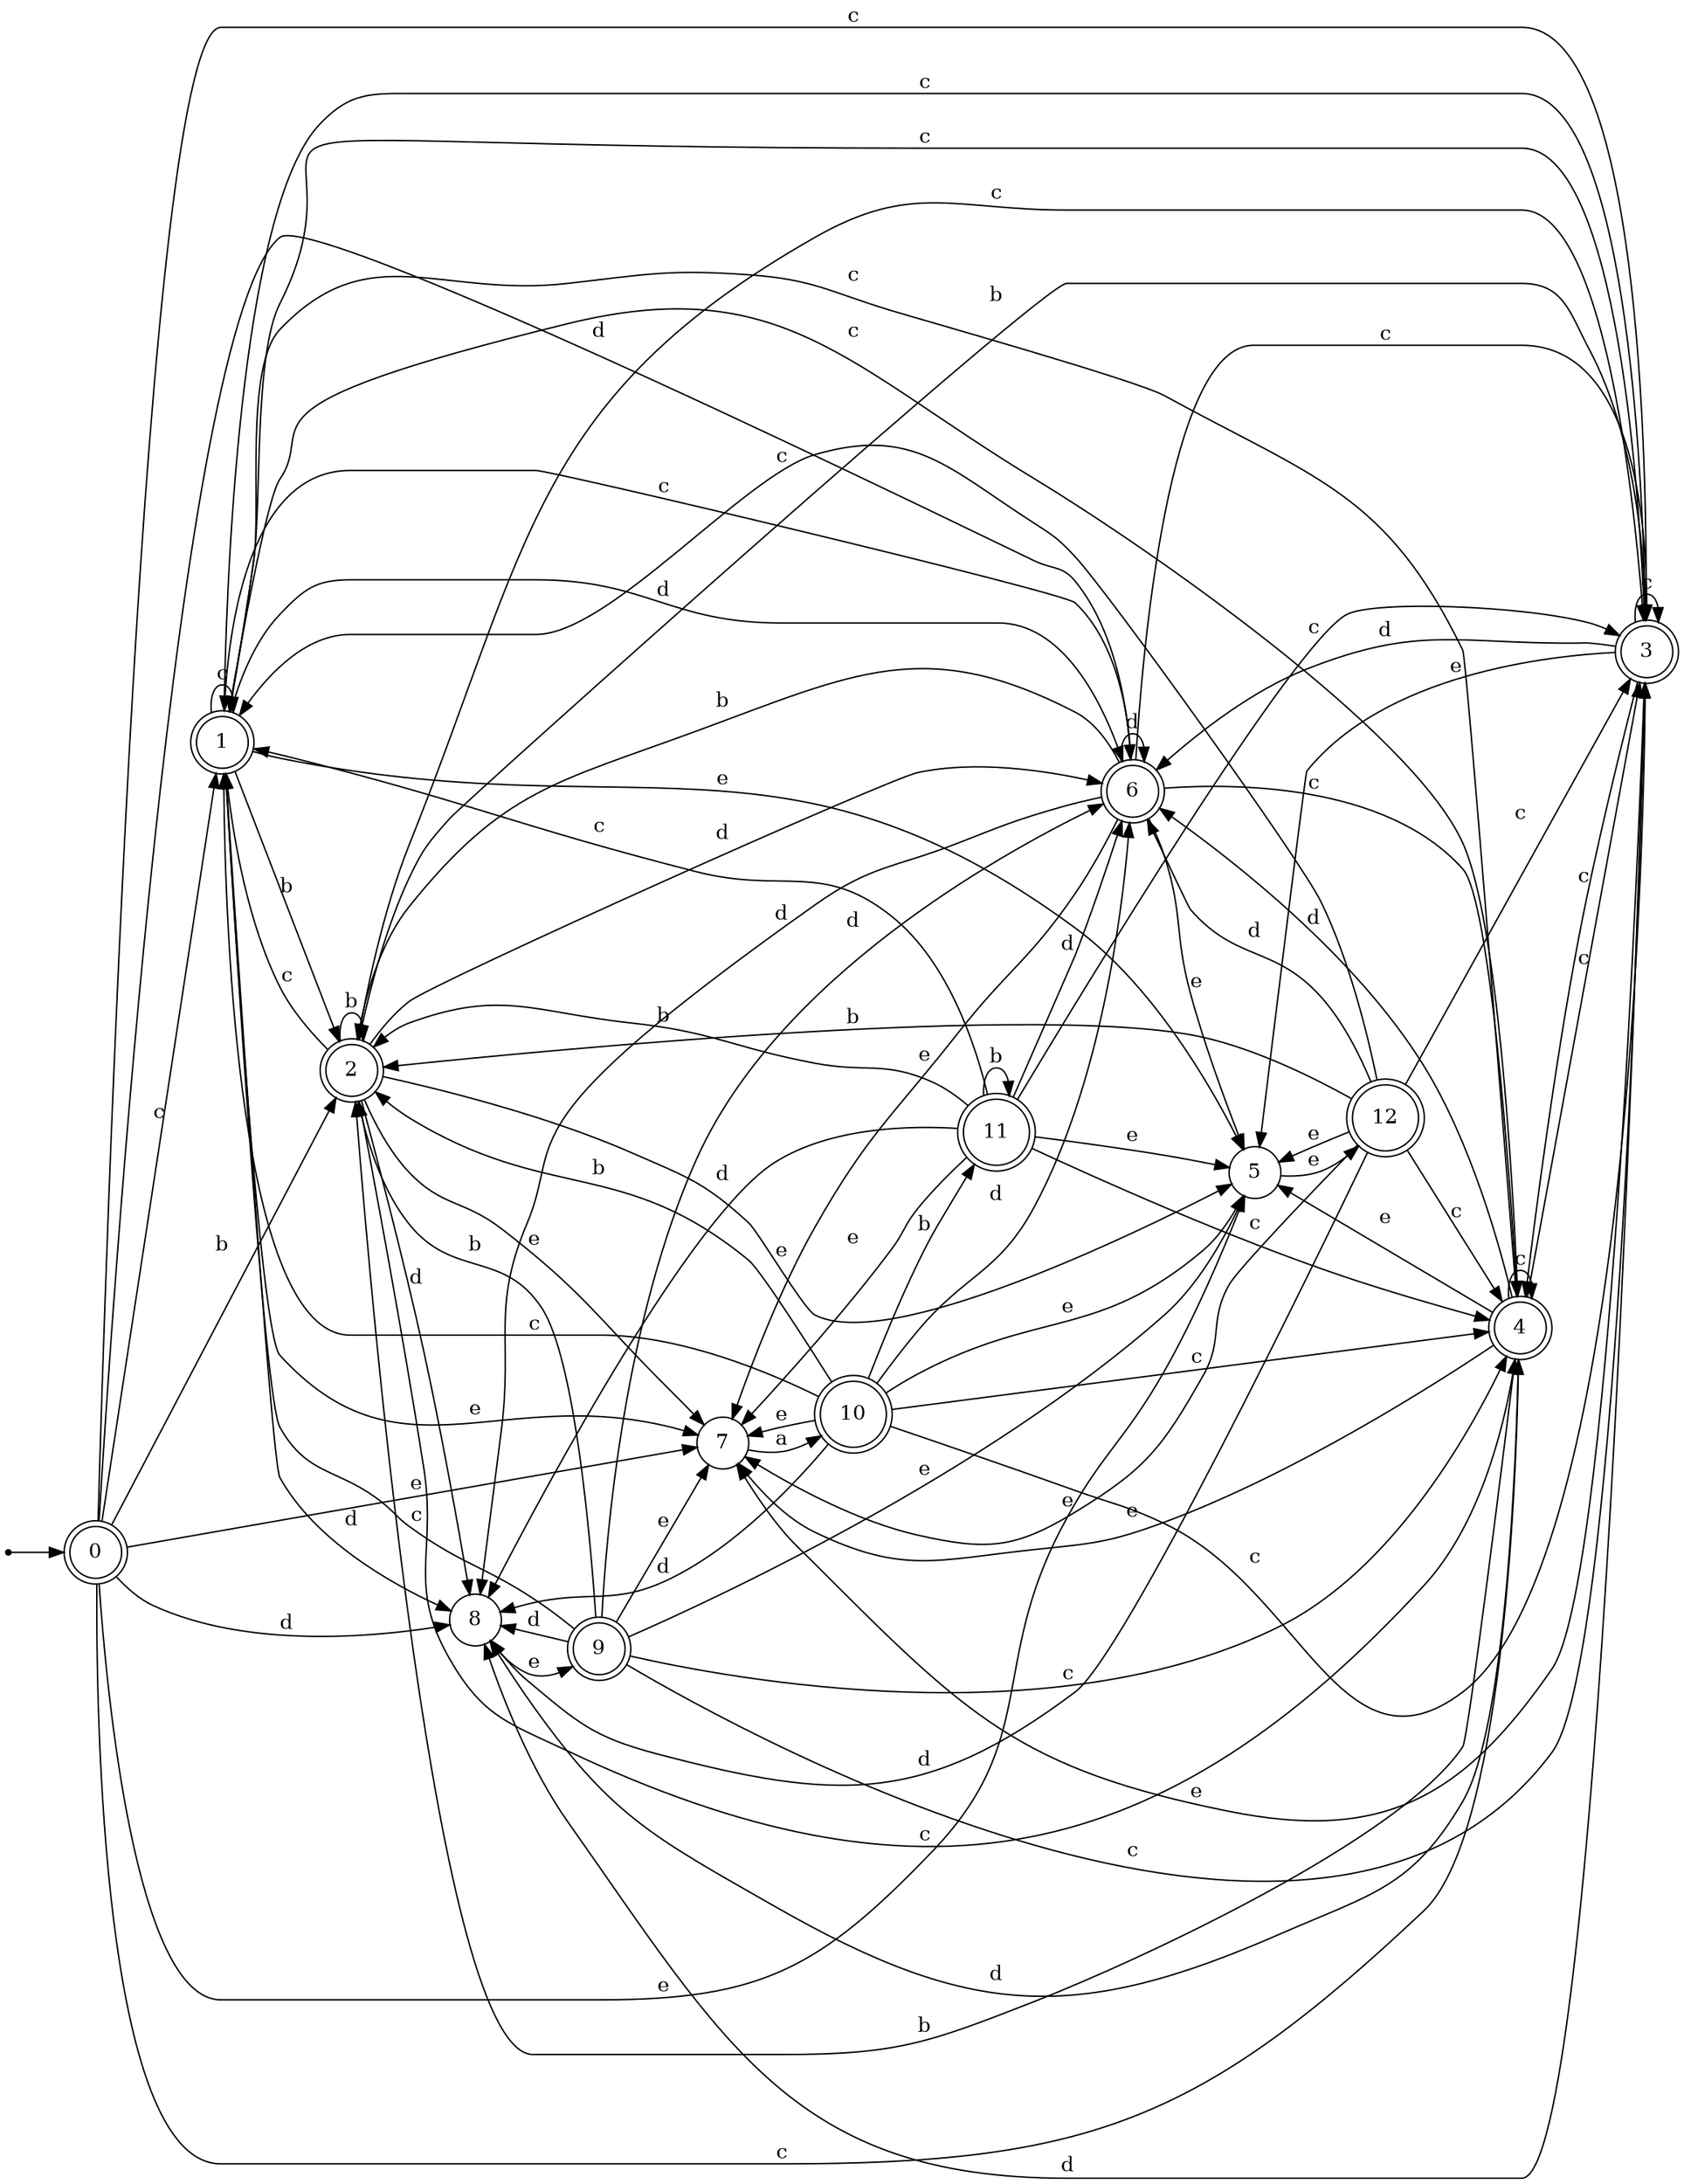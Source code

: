 digraph finite_state_machine {
rankdir=LR;
size="20,20";
node [shape = point]; "dummy0"
node [shape = doublecircle]; "0";"dummy0" -> "0";
node [shape = doublecircle]; "1";node [shape = doublecircle]; "2";node [shape = doublecircle]; "3";node [shape = doublecircle]; "4";node [shape = circle]; "5";
node [shape = doublecircle]; "6";node [shape = circle]; "7";
node [shape = circle]; "8";
node [shape = doublecircle]; "9";node [shape = doublecircle]; "10";node [shape = doublecircle]; "11";node [shape = doublecircle]; "12";"0" -> "1" [label = "c"];
 "0" -> "3" [label = "c"];
 "0" -> "4" [label = "c"];
 "0" -> "2" [label = "b"];
 "0" -> "5" [label = "e"];
 "0" -> "7" [label = "e"];
 "0" -> "8" [label = "d"];
 "0" -> "6" [label = "d"];
 "8" -> "9" [label = "e"];
 "9" -> "8" [label = "d"];
 "9" -> "6" [label = "d"];
 "9" -> "1" [label = "c"];
 "9" -> "3" [label = "c"];
 "9" -> "4" [label = "c"];
 "9" -> "2" [label = "b"];
 "9" -> "5" [label = "e"];
 "9" -> "7" [label = "e"];
 "7" -> "10" [label = "a"];
 "10" -> "5" [label = "e"];
 "10" -> "7" [label = "e"];
 "10" -> "2" [label = "b"];
 "10" -> "11" [label = "b"];
 "10" -> "1" [label = "c"];
 "10" -> "3" [label = "c"];
 "10" -> "4" [label = "c"];
 "10" -> "8" [label = "d"];
 "10" -> "6" [label = "d"];
 "11" -> "2" [label = "b"];
 "11" -> "11" [label = "b"];
 "11" -> "5" [label = "e"];
 "11" -> "7" [label = "e"];
 "11" -> "1" [label = "c"];
 "11" -> "3" [label = "c"];
 "11" -> "4" [label = "c"];
 "11" -> "8" [label = "d"];
 "11" -> "6" [label = "d"];
 "6" -> "8" [label = "d"];
 "6" -> "6" [label = "d"];
 "6" -> "1" [label = "c"];
 "6" -> "3" [label = "c"];
 "6" -> "4" [label = "c"];
 "6" -> "2" [label = "b"];
 "6" -> "5" [label = "e"];
 "6" -> "7" [label = "e"];
 "5" -> "12" [label = "e"];
 "12" -> "5" [label = "e"];
 "12" -> "7" [label = "e"];
 "12" -> "1" [label = "c"];
 "12" -> "3" [label = "c"];
 "12" -> "4" [label = "c"];
 "12" -> "2" [label = "b"];
 "12" -> "8" [label = "d"];
 "12" -> "6" [label = "d"];
 "4" -> "1" [label = "c"];
 "4" -> "3" [label = "c"];
 "4" -> "4" [label = "c"];
 "4" -> "2" [label = "b"];
 "4" -> "5" [label = "e"];
 "4" -> "7" [label = "e"];
 "4" -> "8" [label = "d"];
 "4" -> "6" [label = "d"];
 "3" -> "1" [label = "c"];
 "3" -> "3" [label = "c"];
 "3" -> "4" [label = "c"];
 "3" -> "2" [label = "b"];
 "3" -> "5" [label = "e"];
 "3" -> "7" [label = "e"];
 "3" -> "8" [label = "d"];
 "3" -> "6" [label = "d"];
 "2" -> "2" [label = "b"];
 "2" -> "1" [label = "c"];
 "2" -> "3" [label = "c"];
 "2" -> "4" [label = "c"];
 "2" -> "5" [label = "e"];
 "2" -> "7" [label = "e"];
 "2" -> "8" [label = "d"];
 "2" -> "6" [label = "d"];
 "1" -> "1" [label = "c"];
 "1" -> "3" [label = "c"];
 "1" -> "4" [label = "c"];
 "1" -> "2" [label = "b"];
 "1" -> "5" [label = "e"];
 "1" -> "7" [label = "e"];
 "1" -> "8" [label = "d"];
 "1" -> "6" [label = "d"];
 }
